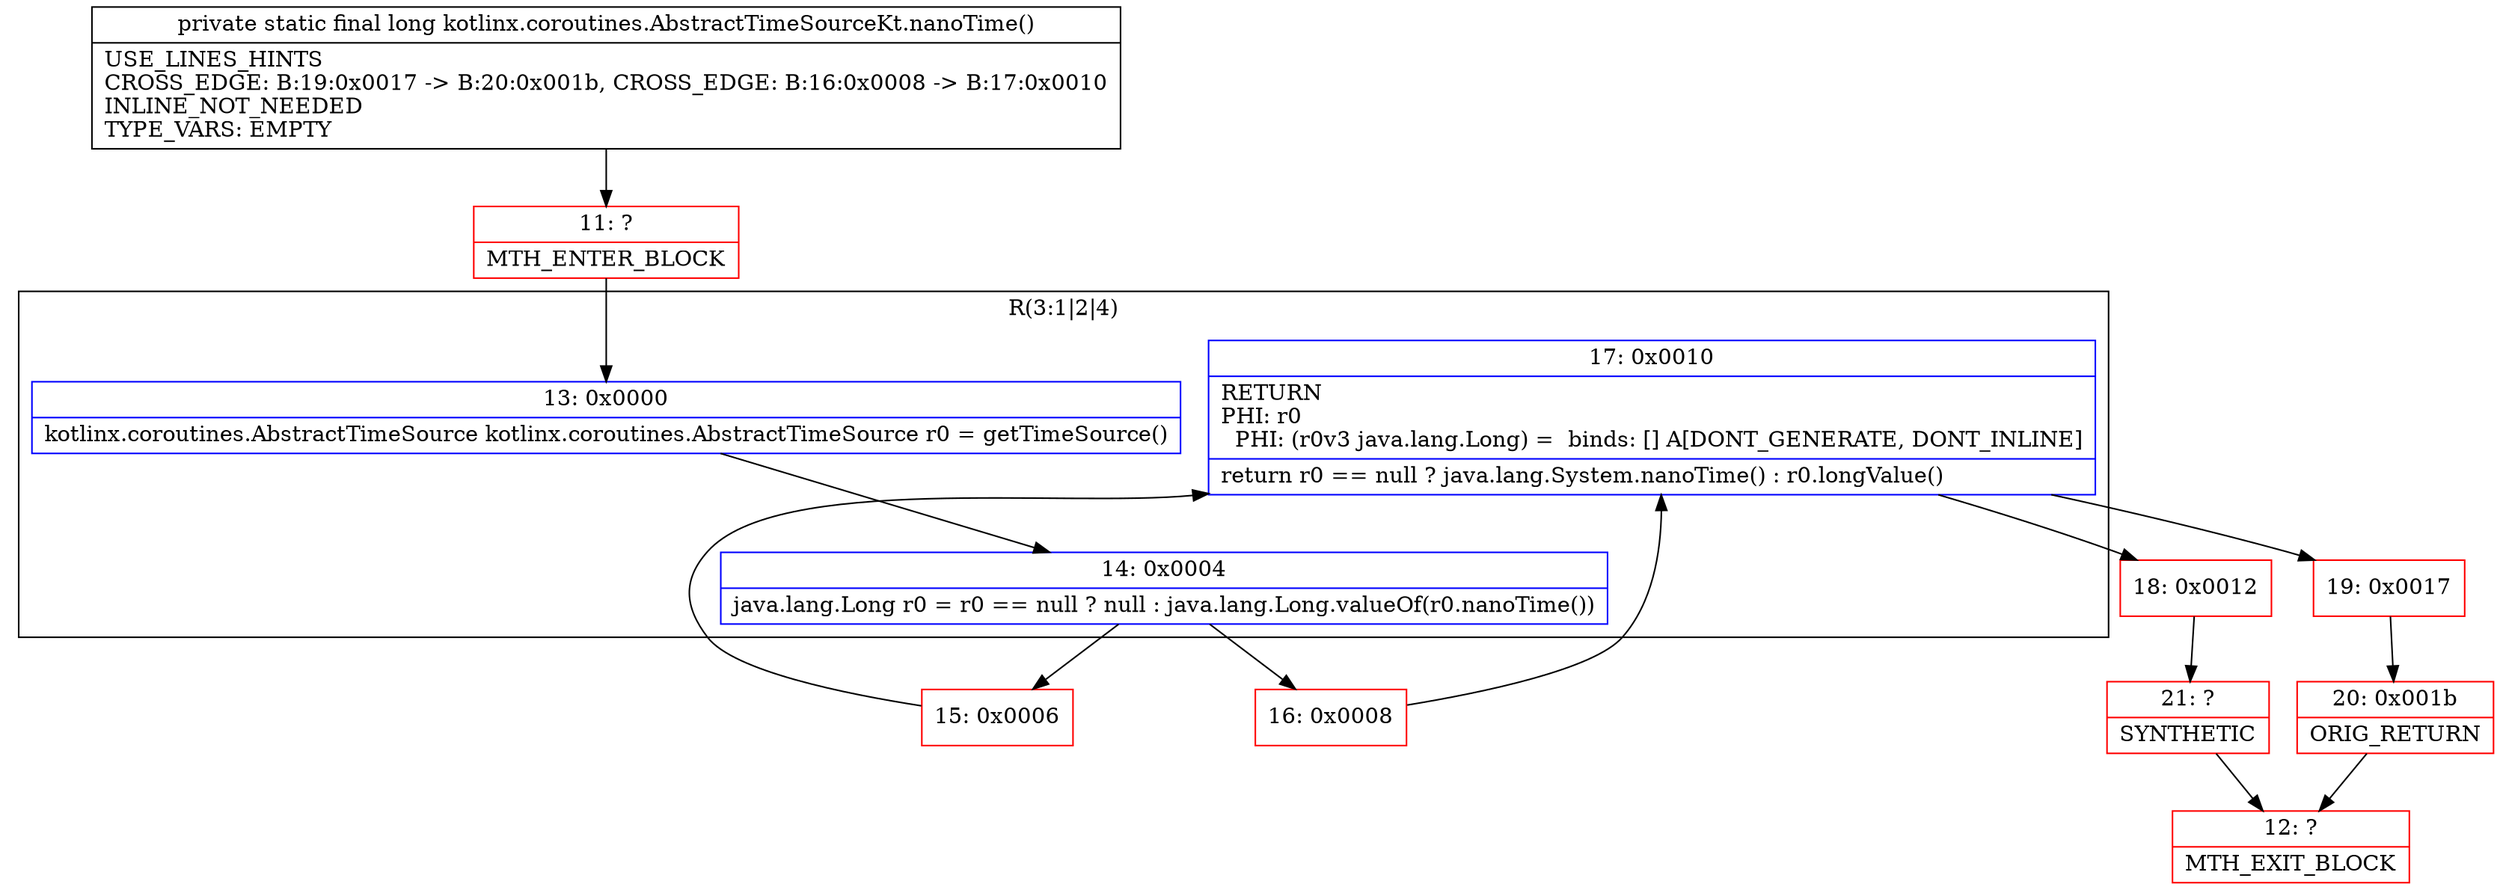 digraph "CFG forkotlinx.coroutines.AbstractTimeSourceKt.nanoTime()J" {
subgraph cluster_Region_1910143450 {
label = "R(3:1|2|4)";
node [shape=record,color=blue];
Node_13 [shape=record,label="{13\:\ 0x0000|kotlinx.coroutines.AbstractTimeSource kotlinx.coroutines.AbstractTimeSource r0 = getTimeSource()\l}"];
Node_14 [shape=record,label="{14\:\ 0x0004|java.lang.Long r0 = r0 == null ? null : java.lang.Long.valueOf(r0.nanoTime())\l}"];
Node_17 [shape=record,label="{17\:\ 0x0010|RETURN\lPHI: r0 \l  PHI: (r0v3 java.lang.Long) =  binds: [] A[DONT_GENERATE, DONT_INLINE]\l|return r0 == null ? java.lang.System.nanoTime() : r0.longValue()\l}"];
}
Node_11 [shape=record,color=red,label="{11\:\ ?|MTH_ENTER_BLOCK\l}"];
Node_15 [shape=record,color=red,label="{15\:\ 0x0006}"];
Node_18 [shape=record,color=red,label="{18\:\ 0x0012}"];
Node_21 [shape=record,color=red,label="{21\:\ ?|SYNTHETIC\l}"];
Node_12 [shape=record,color=red,label="{12\:\ ?|MTH_EXIT_BLOCK\l}"];
Node_19 [shape=record,color=red,label="{19\:\ 0x0017}"];
Node_20 [shape=record,color=red,label="{20\:\ 0x001b|ORIG_RETURN\l}"];
Node_16 [shape=record,color=red,label="{16\:\ 0x0008}"];
MethodNode[shape=record,label="{private static final long kotlinx.coroutines.AbstractTimeSourceKt.nanoTime()  | USE_LINES_HINTS\lCROSS_EDGE: B:19:0x0017 \-\> B:20:0x001b, CROSS_EDGE: B:16:0x0008 \-\> B:17:0x0010\lINLINE_NOT_NEEDED\lTYPE_VARS: EMPTY\l}"];
MethodNode -> Node_11;Node_13 -> Node_14;
Node_14 -> Node_15;
Node_14 -> Node_16;
Node_17 -> Node_18;
Node_17 -> Node_19;
Node_11 -> Node_13;
Node_15 -> Node_17;
Node_18 -> Node_21;
Node_21 -> Node_12;
Node_19 -> Node_20;
Node_20 -> Node_12;
Node_16 -> Node_17;
}

